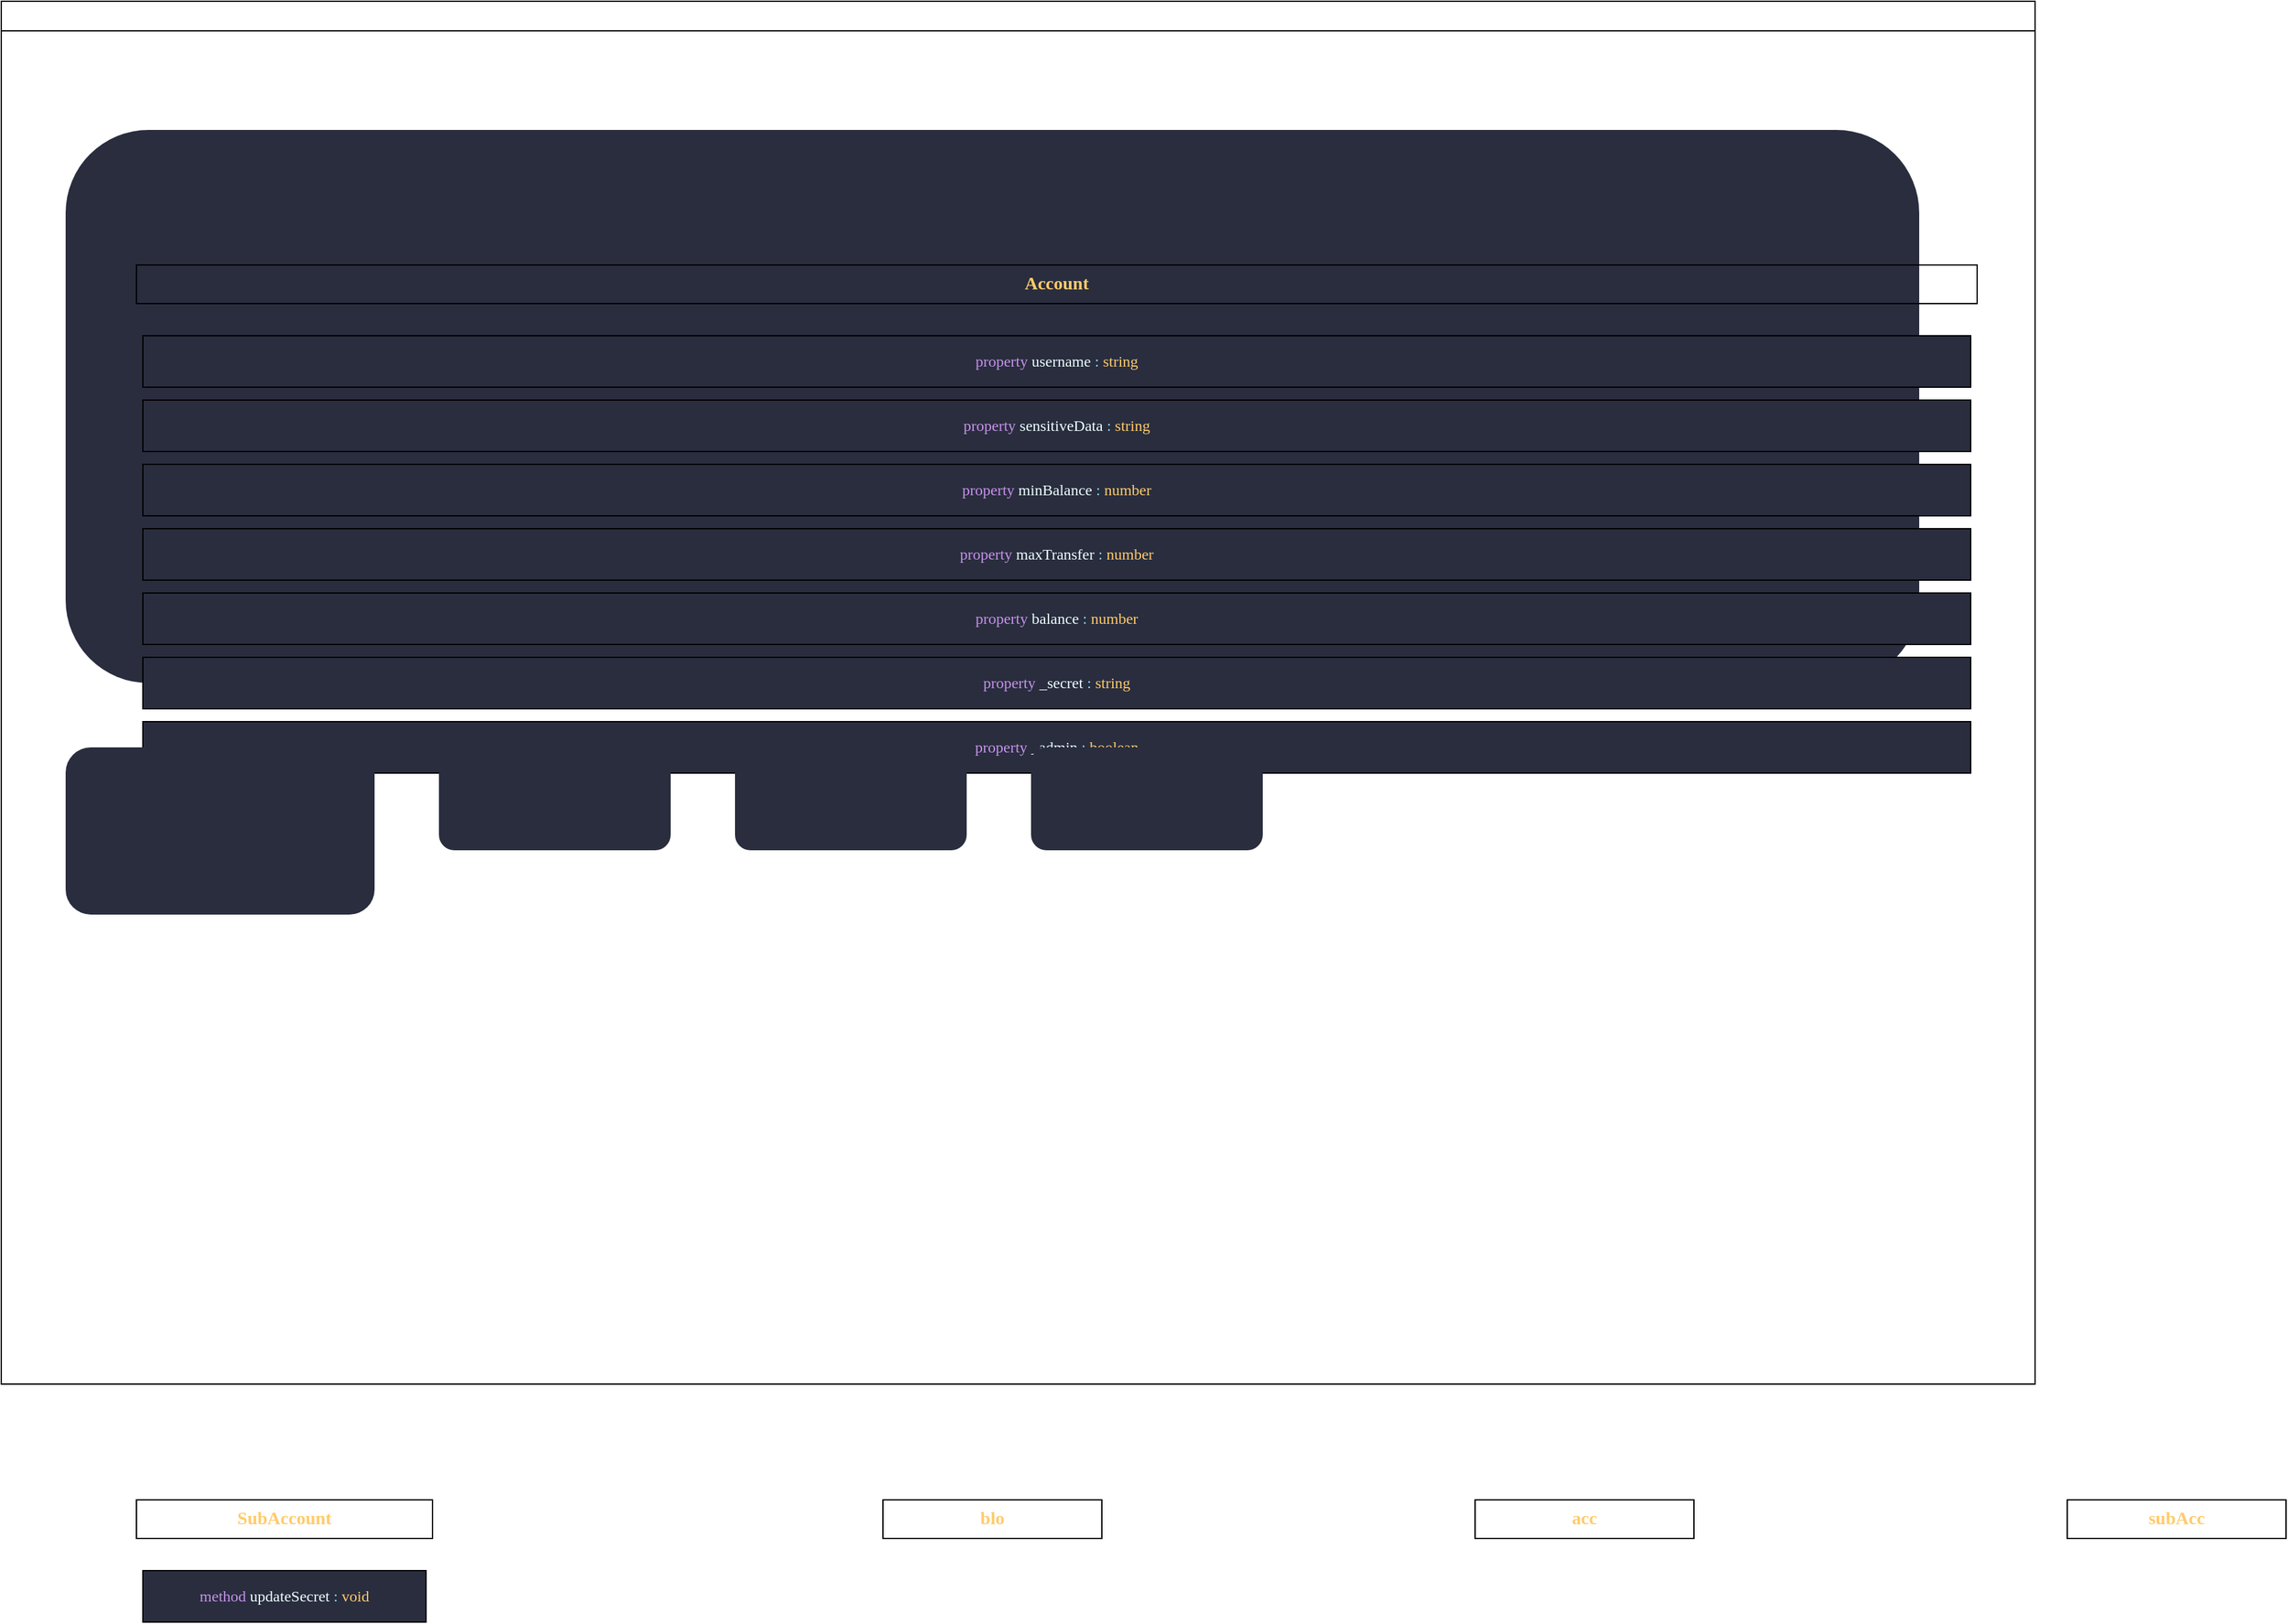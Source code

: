 <mxfile version="21.6.5" type="device">
  <diagram name="Page-1" id="2454685821184">
    <mxGraphModel dx="2037" dy="830" grid="1" gridSize="10" guides="1" toolTips="1" connect="1" arrows="1" fold="1" page="1" pageScale="1" pageWidth="850" pageHeight="1100" math="0" shadow="0">
      <root>
        <mxCell id="0" />
        <mxCell id="1" parent="0" />
        <mxCell id="2454685822192" value="" style="swimlane;whiteSpace=wrap;rounded=0;fillColor=none;dashed=0;html=1;movable=1;resizable=1;swimlaneFillColor=none;" vertex="1" parent="1">
  <mxGeometry x="30" y="75" width="1580" height="1075" as="geometry" />
</mxCell>
        <mxCell id="2454685169168" value="" style="whiteSpace=wrap;rounded=1;fillColor=#292D3E;strokeColor=none;dashed=0;html=1;strokeWidth=3;" vertex="1" parent="2454685822192">
  <mxGeometry x="50" y="100" width="1440" height="430" as="geometry" />
</mxCell>
        <mxCell id="2454685168848" value="&lt;b&gt;Account&lt;/b&gt;" style="whiteSpace=wrap;rounded=0;fillColor=none;dashed=0;fontFamily=Verdana;fontSize=14;fontColor=#FFCB6B;html=1;" vertex="1" parent="2454685169168">
  <mxGeometry x="55" y="105" width="1430" height="30" as="geometry" />
</mxCell>
        <mxCell id="2454685170768" value="&lt;div style=&quot;font-family:Consolas;font-size:12px&quot;&gt;&lt;span style=&quot;color:#C792EA&quot;&gt;property&lt;/span&gt; &lt;span style=&quot;color:#EEFFFF&quot;&gt;username&lt;/span&gt; &lt;span style=&quot;color:#89DDFF&quot;&gt;:&lt;/span&gt; &lt;span style=&quot;color:#FFCB6B&quot;&gt;string&lt;/span&gt;&lt;/div&gt;" style="whiteSpace=wrap;rounded=0;fillColor=#292D3E;dashed=0;fontColor=#EEFFFF;fontFamily=Consolas;fontSize=12;html=1;" vertex="1" parent="2454685169168">
  <mxGeometry x="60" y="160" width="1420" height="40" as="geometry" />
</mxCell>
        <mxCell id="2454685171088" value="&lt;div style=&quot;font-family:Consolas;font-size:12px&quot;&gt;&lt;span style=&quot;color:#C792EA&quot;&gt;property&lt;/span&gt; &lt;span style=&quot;color:#EEFFFF&quot;&gt;sensitiveData&lt;/span&gt; &lt;span style=&quot;color:#89DDFF&quot;&gt;:&lt;/span&gt; &lt;span style=&quot;color:#FFCB6B&quot;&gt;string&lt;/span&gt;&lt;/div&gt;" style="whiteSpace=wrap;rounded=0;fillColor=#292D3E;dashed=0;fontColor=#EEFFFF;fontFamily=Consolas;fontSize=12;html=1;" vertex="1" parent="2454685169168">
  <mxGeometry x="60" y="210" width="1420" height="40" as="geometry" />
</mxCell>
        <mxCell id="2454685171408" value="&lt;div style=&quot;font-family:Consolas;font-size:12px&quot;&gt;&lt;span style=&quot;color:#C792EA&quot;&gt;property&lt;/span&gt; &lt;span style=&quot;color:#EEFFFF&quot;&gt;minBalance&lt;/span&gt; &lt;span style=&quot;color:#89DDFF&quot;&gt;:&lt;/span&gt; &lt;span style=&quot;color:#FFCB6B&quot;&gt;number&lt;/span&gt;&lt;/div&gt;" style="whiteSpace=wrap;rounded=0;fillColor=#292D3E;dashed=0;fontColor=#EEFFFF;fontFamily=Consolas;fontSize=12;html=1;" vertex="1" parent="2454685169168">
  <mxGeometry x="60" y="260" width="1420" height="40" as="geometry" />
</mxCell>
        <mxCell id="2454686220368" value="&lt;div style=&quot;font-family:Consolas;font-size:12px&quot;&gt;&lt;span style=&quot;color:#C792EA&quot;&gt;property&lt;/span&gt; &lt;span style=&quot;color:#EEFFFF&quot;&gt;maxTransfer&lt;/span&gt; &lt;span style=&quot;color:#89DDFF&quot;&gt;:&lt;/span&gt; &lt;span style=&quot;color:#FFCB6B&quot;&gt;number&lt;/span&gt;&lt;/div&gt;" style="whiteSpace=wrap;rounded=0;fillColor=#292D3E;dashed=0;fontColor=#EEFFFF;fontFamily=Consolas;fontSize=12;html=1;" vertex="1" parent="2454685169168">
  <mxGeometry x="60" y="310" width="1420" height="40" as="geometry" />
</mxCell>
        <mxCell id="2454686220688" value="&lt;div style=&quot;font-family:Consolas;font-size:12px&quot;&gt;&lt;span style=&quot;color:#C792EA&quot;&gt;property&lt;/span&gt; &lt;span style=&quot;color:#EEFFFF&quot;&gt;balance&lt;/span&gt; &lt;span style=&quot;color:#89DDFF&quot;&gt;:&lt;/span&gt; &lt;span style=&quot;color:#FFCB6B&quot;&gt;number&lt;/span&gt;&lt;/div&gt;" style="whiteSpace=wrap;rounded=0;fillColor=#292D3E;dashed=0;fontColor=#EEFFFF;fontFamily=Consolas;fontSize=12;html=1;" vertex="1" parent="2454685169168">
  <mxGeometry x="60" y="360" width="1420" height="40" as="geometry" />
</mxCell>
        <mxCell id="2454686221008" value="&lt;div style=&quot;font-family:Consolas;font-size:12px&quot;&gt;&lt;span style=&quot;color:#C792EA&quot;&gt;property&lt;/span&gt; &lt;span style=&quot;color:#EEFFFF&quot;&gt;_secret&lt;/span&gt; &lt;span style=&quot;color:#89DDFF&quot;&gt;:&lt;/span&gt; &lt;span style=&quot;color:#FFCB6B&quot;&gt;string&lt;/span&gt;&lt;/div&gt;" style="whiteSpace=wrap;rounded=0;fillColor=#292D3E;dashed=0;fontColor=#EEFFFF;fontFamily=Consolas;fontSize=12;html=1;" vertex="1" parent="2454685169168">
  <mxGeometry x="60" y="410" width="1420" height="40" as="geometry" />
</mxCell>
        <mxCell id="2454686221328" value="&lt;div style=&quot;font-family:Consolas;font-size:12px&quot;&gt;&lt;span style=&quot;color:#C792EA&quot;&gt;property&lt;/span&gt; &lt;span style=&quot;color:#EEFFFF&quot;&gt;_admin&lt;/span&gt; &lt;span style=&quot;color:#89DDFF&quot;&gt;:&lt;/span&gt; &lt;span style=&quot;color:#FFCB6B&quot;&gt;boolean&lt;/span&gt;&lt;/div&gt;" style="whiteSpace=wrap;rounded=0;fillColor=#292D3E;dashed=0;fontColor=#EEFFFF;fontFamily=Consolas;fontSize=12;html=1;" vertex="1" parent="2454685169168">
  <mxGeometry x="60" y="460" width="1420" height="40" as="geometry" />
</mxCell>
        <mxCell id="2454686221648" value="" style="whiteSpace=wrap;rounded=1;fillColor=#292D3E;strokeColor=none;dashed=0;html=1;strokeWidth=3;" vertex="1" parent="2454685822192">
  <mxGeometry x="50" y="580" width="240" height="130" as="geometry" />
</mxCell>
        <mxCell id="2454686221968" value="&lt;b&gt;SubAccount&lt;/b&gt;" style="whiteSpace=wrap;rounded=0;fillColor=none;dashed=0;fontFamily=Verdana;fontSize=14;fontColor=#FFCB6B;html=1;" vertex="1" parent="2454686221648">
  <mxGeometry x="55" y="585" width="230" height="30" as="geometry" />
</mxCell>
        <mxCell id="2454686222288" value="&lt;div style=&quot;font-family:Consolas;font-size:12px&quot;&gt;&lt;span style=&quot;color:#C792EA&quot;&gt;method&lt;/span&gt; &lt;span style=&quot;color:#EEFFFF&quot;&gt;updateSecret&lt;/span&gt; &lt;span style=&quot;color:#89DDFF&quot;&gt;:&lt;/span&gt; &lt;span style=&quot;color:#FFCB6B&quot;&gt;void&lt;/span&gt;&lt;/div&gt;" style="whiteSpace=wrap;rounded=0;fillColor=#292D3E;dashed=0;fontColor=#EEFFFF;fontFamily=Consolas;fontSize=12;html=1;" vertex="1" parent="2454686221648">
  <mxGeometry x="60" y="640" width="220" height="40" as="geometry" />
</mxCell>
        <mxCell id="2454686222608" value="" style="whiteSpace=wrap;rounded=1;fillColor=#292D3E;strokeColor=none;dashed=0;html=1;strokeWidth=3;" vertex="1" parent="2454685822192">
  <mxGeometry x="340" y="580" width="180" height="80" as="geometry" />
</mxCell>
        <mxCell id="2454686222928" value="&lt;b&gt;blo&lt;/b&gt;" style="whiteSpace=wrap;rounded=0;fillColor=none;dashed=0;fontFamily=Verdana;fontSize=14;fontColor=#FFCB6B;html=1;" vertex="1" parent="2454686222608">
  <mxGeometry x="345" y="585" width="170" height="30" as="geometry" />
</mxCell>
        <mxCell id="2454686223248" value="" style="whiteSpace=wrap;rounded=1;fillColor=#292D3E;strokeColor=none;dashed=0;html=1;strokeWidth=3;" vertex="1" parent="2454685822192">
  <mxGeometry x="570" y="580" width="180" height="80" as="geometry" />
</mxCell>
        <mxCell id="2454686223568" value="&lt;b&gt;acc&lt;/b&gt;" style="whiteSpace=wrap;rounded=0;fillColor=none;dashed=0;fontFamily=Verdana;fontSize=14;fontColor=#FFCB6B;html=1;" vertex="1" parent="2454686223248">
  <mxGeometry x="575" y="585" width="170" height="30" as="geometry" />
</mxCell>
        <mxCell id="2454686223888" value="" style="whiteSpace=wrap;rounded=1;fillColor=#292D3E;strokeColor=none;dashed=0;html=1;strokeWidth=3;" vertex="1" parent="2454685822192">
  <mxGeometry x="800" y="580" width="180" height="80" as="geometry" />
</mxCell>
        <mxCell id="2454686224208" value="&lt;b&gt;subAcc&lt;/b&gt;" style="whiteSpace=wrap;rounded=0;fillColor=none;dashed=0;fontFamily=Verdana;fontSize=14;fontColor=#FFCB6B;html=1;" vertex="1" parent="2454686223888">
  <mxGeometry x="805" y="585" width="170" height="30" as="geometry" />
</mxCell>
      </root>
    </mxGraphModel>
  </diagram>
</mxfile>